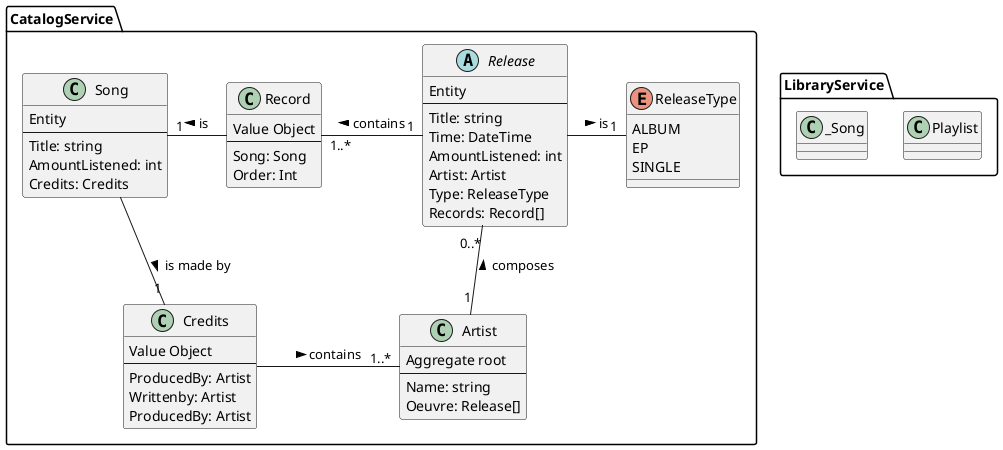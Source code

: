 @startuml class_diagram

'Declarations
package CatalogService {
    abstract class Release {
        Entity
        --
        Title: string
        Time: DateTime
        AmountListened: int
        Artist: Artist
        Type: ReleaseType
        Records: Record[] 
    }
    
    class Record {
        Value Object
        --
        Song: Song
        Order: Int
    }

    enum ReleaseType {
        ALBUM
        EP
        SINGLE
    }

    class Song {
      Entity
      --
      Title: string
      AmountListened: int
      Credits: Credits
    }
    
    class Artist {
      Aggregate root
      --
      Name: string
      Oeuvre: Release[]
    }
    
    class Credits {
      Value Object
      --
      ProducedBy: Artist
      Writtenby: Artist
      ProducedBy: Artist
    }
    
    'Connections
    Release "1" -left- "1..*" Record : contains >
    Release -right- "1" ReleaseType : is >
    Artist "1" -left- "0..*" Release : composes >
    Record -left- "1" Song : is >  
    Song -down- "1" Credits : is made by >
    Credits -right- "1..*" Artist : contains >
    
}

package LibraryService {
    class Playlist {}
    class _Song {}
}

@enduml